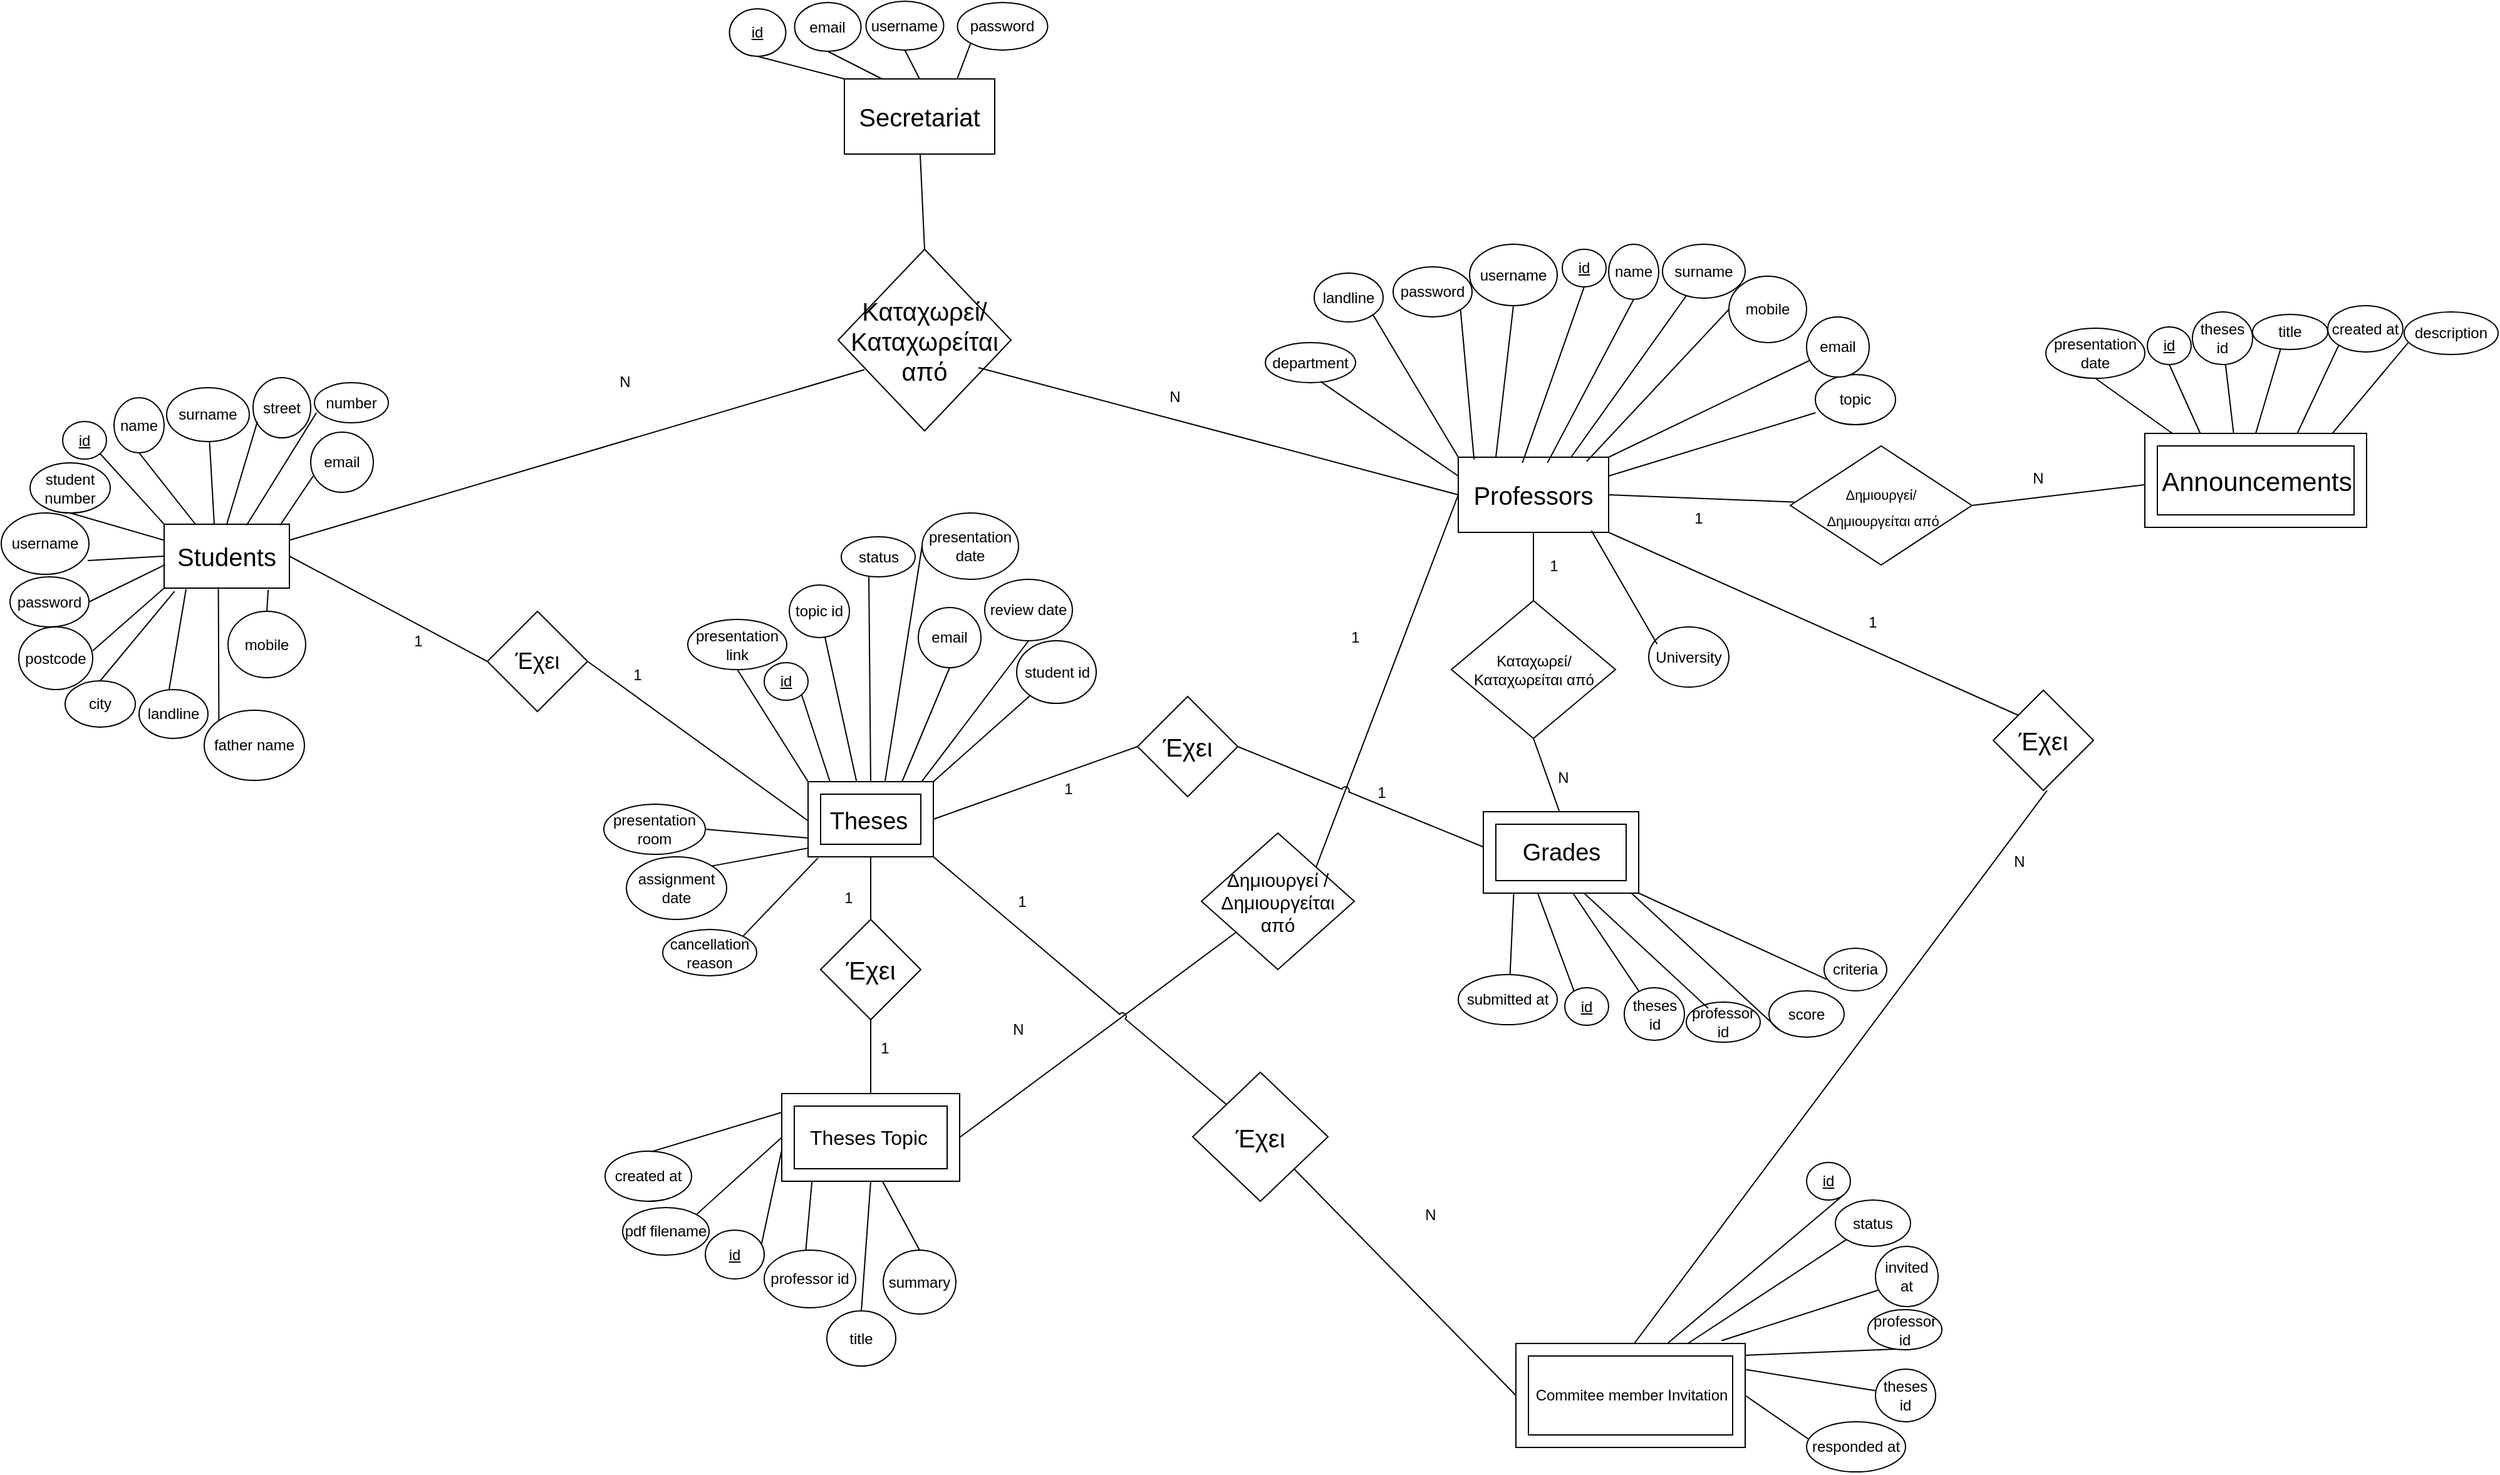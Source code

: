 <mxfile version="28.2.0">
  <diagram id="R2lEEEUBdFMjLlhIrx00" name="Page-1">
    <mxGraphModel dx="3707" dy="2750" grid="0" gridSize="10" guides="1" tooltips="1" connect="1" arrows="1" fold="1" page="0" pageScale="1" pageWidth="850" pageHeight="1100" math="0" shadow="0" extFonts="Permanent Marker^https://fonts.googleapis.com/css?family=Permanent+Marker">
      <root>
        <mxCell id="0" />
        <mxCell id="1" parent="0" />
        <mxCell id="IGbk30I3KVgZnR77NlU7-1" value="&lt;font style=&quot;font-size: 20px;&quot;&gt;Students&lt;/font&gt;" style="rounded=0;whiteSpace=wrap;html=1;" vertex="1" parent="1">
          <mxGeometry x="-295" y="-420.5" width="100" height="51" as="geometry" />
        </mxCell>
        <mxCell id="IGbk30I3KVgZnR77NlU7-2" value="" style="endArrow=none;html=1;rounded=0;entryX=1;entryY=1;entryDx=0;entryDy=0;exitX=0;exitY=0;exitDx=0;exitDy=0;" edge="1" parent="1" source="IGbk30I3KVgZnR77NlU7-1" target="IGbk30I3KVgZnR77NlU7-3">
          <mxGeometry width="50" height="50" relative="1" as="geometry">
            <mxPoint x="-292" y="-409.5" as="sourcePoint" />
            <mxPoint x="-323" y="-472.5" as="targetPoint" />
          </mxGeometry>
        </mxCell>
        <mxCell id="IGbk30I3KVgZnR77NlU7-3" value="&lt;u&gt;id&lt;/u&gt;" style="ellipse;whiteSpace=wrap;html=1;" vertex="1" parent="1">
          <mxGeometry x="-376" y="-502.5" width="35" height="30" as="geometry" />
        </mxCell>
        <mxCell id="IGbk30I3KVgZnR77NlU7-4" value="" style="endArrow=none;html=1;rounded=0;entryX=0.5;entryY=1;entryDx=0;entryDy=0;exitX=0.25;exitY=0;exitDx=0;exitDy=0;" edge="1" parent="1" source="IGbk30I3KVgZnR77NlU7-1" target="IGbk30I3KVgZnR77NlU7-5">
          <mxGeometry width="50" height="50" relative="1" as="geometry">
            <mxPoint x="-275" y="-408.5" as="sourcePoint" />
            <mxPoint x="-251" y="-480.5" as="targetPoint" />
          </mxGeometry>
        </mxCell>
        <mxCell id="IGbk30I3KVgZnR77NlU7-5" value="name" style="ellipse;whiteSpace=wrap;html=1;" vertex="1" parent="1">
          <mxGeometry x="-335" y="-521.5" width="40" height="44" as="geometry" />
        </mxCell>
        <mxCell id="IGbk30I3KVgZnR77NlU7-6" value="" style="endArrow=none;html=1;rounded=0;exitX=0.4;exitY=0;exitDx=0;exitDy=0;exitPerimeter=0;" edge="1" parent="1" source="IGbk30I3KVgZnR77NlU7-1" target="IGbk30I3KVgZnR77NlU7-7">
          <mxGeometry width="50" height="50" relative="1" as="geometry">
            <mxPoint x="-232" y="-408.5" as="sourcePoint" />
            <mxPoint x="-188" y="-481.5" as="targetPoint" />
          </mxGeometry>
        </mxCell>
        <mxCell id="IGbk30I3KVgZnR77NlU7-7" value="surname" style="ellipse;whiteSpace=wrap;html=1;" vertex="1" parent="1">
          <mxGeometry x="-293" y="-529.5" width="66" height="43" as="geometry" />
        </mxCell>
        <mxCell id="IGbk30I3KVgZnR77NlU7-8" value="" style="endArrow=none;html=1;rounded=0;entryX=0;entryY=0.25;entryDx=0;entryDy=0;exitX=0.5;exitY=1;exitDx=0;exitDy=0;" edge="1" parent="1" source="IGbk30I3KVgZnR77NlU7-9" target="IGbk30I3KVgZnR77NlU7-1">
          <mxGeometry width="50" height="50" relative="1" as="geometry">
            <mxPoint x="-378" y="-418.5" as="sourcePoint" />
            <mxPoint x="-293" y="-400.5" as="targetPoint" />
          </mxGeometry>
        </mxCell>
        <mxCell id="IGbk30I3KVgZnR77NlU7-9" value="student number" style="ellipse;whiteSpace=wrap;html=1;" vertex="1" parent="1">
          <mxGeometry x="-402" y="-469.5" width="64" height="40" as="geometry" />
        </mxCell>
        <mxCell id="IGbk30I3KVgZnR77NlU7-10" value="" style="endArrow=none;html=1;rounded=0;entryX=0;entryY=0.5;entryDx=0;entryDy=0;exitX=0.986;exitY=0.776;exitDx=0;exitDy=0;exitPerimeter=0;" edge="1" parent="1" source="IGbk30I3KVgZnR77NlU7-11" target="IGbk30I3KVgZnR77NlU7-1">
          <mxGeometry width="50" height="50" relative="1" as="geometry">
            <mxPoint x="-383" y="-391.5" as="sourcePoint" />
            <mxPoint x="-299" y="-382.5" as="targetPoint" />
          </mxGeometry>
        </mxCell>
        <mxCell id="IGbk30I3KVgZnR77NlU7-11" value="username" style="ellipse;whiteSpace=wrap;html=1;" vertex="1" parent="1">
          <mxGeometry x="-425" y="-429.5" width="70" height="49" as="geometry" />
        </mxCell>
        <mxCell id="IGbk30I3KVgZnR77NlU7-12" value="" style="endArrow=none;html=1;rounded=0;entryX=0.008;entryY=0.633;entryDx=0;entryDy=0;entryPerimeter=0;exitX=1;exitY=0.5;exitDx=0;exitDy=0;" edge="1" parent="1" source="IGbk30I3KVgZnR77NlU7-13" target="IGbk30I3KVgZnR77NlU7-1">
          <mxGeometry width="50" height="50" relative="1" as="geometry">
            <mxPoint x="-342" y="-316.5" as="sourcePoint" />
            <mxPoint x="-292" y="-366.5" as="targetPoint" />
          </mxGeometry>
        </mxCell>
        <mxCell id="IGbk30I3KVgZnR77NlU7-13" value="password" style="ellipse;whiteSpace=wrap;html=1;" vertex="1" parent="1">
          <mxGeometry x="-418" y="-378.5" width="63" height="40" as="geometry" />
        </mxCell>
        <mxCell id="IGbk30I3KVgZnR77NlU7-14" value="street" style="ellipse;whiteSpace=wrap;html=1;" vertex="1" parent="1">
          <mxGeometry x="-224" y="-537.5" width="46" height="48" as="geometry" />
        </mxCell>
        <mxCell id="IGbk30I3KVgZnR77NlU7-15" value="number" style="ellipse;whiteSpace=wrap;html=1;" vertex="1" parent="1">
          <mxGeometry x="-175" y="-533.5" width="59" height="32" as="geometry" />
        </mxCell>
        <mxCell id="IGbk30I3KVgZnR77NlU7-16" value="city" style="ellipse;whiteSpace=wrap;html=1;" vertex="1" parent="1">
          <mxGeometry x="-374" y="-295.5" width="56" height="37" as="geometry" />
        </mxCell>
        <mxCell id="IGbk30I3KVgZnR77NlU7-17" value="postcode" style="ellipse;whiteSpace=wrap;html=1;" vertex="1" parent="1">
          <mxGeometry x="-411" y="-338.5" width="59" height="50" as="geometry" />
        </mxCell>
        <mxCell id="IGbk30I3KVgZnR77NlU7-18" value="landline" style="ellipse;whiteSpace=wrap;html=1;" vertex="1" parent="1">
          <mxGeometry x="-315" y="-288.5" width="55" height="39" as="geometry" />
        </mxCell>
        <mxCell id="IGbk30I3KVgZnR77NlU7-19" value="mobile" style="ellipse;whiteSpace=wrap;html=1;" vertex="1" parent="1">
          <mxGeometry x="-244" y="-351" width="62" height="53" as="geometry" />
        </mxCell>
        <mxCell id="IGbk30I3KVgZnR77NlU7-20" value="email" style="ellipse;whiteSpace=wrap;html=1;" vertex="1" parent="1">
          <mxGeometry x="-178" y="-494" width="50" height="48" as="geometry" />
        </mxCell>
        <mxCell id="IGbk30I3KVgZnR77NlU7-21" value="father name" style="ellipse;whiteSpace=wrap;html=1;" vertex="1" parent="1">
          <mxGeometry x="-263" y="-272" width="80" height="56" as="geometry" />
        </mxCell>
        <mxCell id="IGbk30I3KVgZnR77NlU7-22" value="" style="endArrow=none;html=1;rounded=0;entryX=0;entryY=1;entryDx=0;entryDy=0;exitX=1;exitY=0.38;exitDx=0;exitDy=0;exitPerimeter=0;" edge="1" parent="1" source="IGbk30I3KVgZnR77NlU7-17" target="IGbk30I3KVgZnR77NlU7-1">
          <mxGeometry width="50" height="50" relative="1" as="geometry">
            <mxPoint x="-355" y="-324.5" as="sourcePoint" />
            <mxPoint x="-295" y="-359.5" as="targetPoint" />
          </mxGeometry>
        </mxCell>
        <mxCell id="IGbk30I3KVgZnR77NlU7-23" value="" style="endArrow=none;html=1;rounded=0;entryX=0.083;entryY=1.05;entryDx=0;entryDy=0;entryPerimeter=0;exitX=0.5;exitY=0;exitDx=0;exitDy=0;" edge="1" parent="1" source="IGbk30I3KVgZnR77NlU7-16" target="IGbk30I3KVgZnR77NlU7-1">
          <mxGeometry width="50" height="50" relative="1" as="geometry">
            <mxPoint x="-325" y="-299.5" as="sourcePoint" />
            <mxPoint x="-275" y="-349.5" as="targetPoint" />
          </mxGeometry>
        </mxCell>
        <mxCell id="IGbk30I3KVgZnR77NlU7-24" value="" style="endArrow=none;html=1;rounded=0;exitX=0.5;exitY=0;exitDx=0;exitDy=0;entryX=0.075;entryY=0.731;entryDx=0;entryDy=0;entryPerimeter=0;" edge="1" parent="1" source="IGbk30I3KVgZnR77NlU7-1" target="IGbk30I3KVgZnR77NlU7-14">
          <mxGeometry width="50" height="50" relative="1" as="geometry">
            <mxPoint x="-221" y="-410.5" as="sourcePoint" />
            <mxPoint x="-171" y="-460.5" as="targetPoint" />
            <Array as="points" />
          </mxGeometry>
        </mxCell>
        <mxCell id="IGbk30I3KVgZnR77NlU7-25" value="" style="endArrow=none;html=1;rounded=0;exitX=0.658;exitY=0.017;exitDx=0;exitDy=0;exitPerimeter=0;entryX=0.027;entryY=0.75;entryDx=0;entryDy=0;entryPerimeter=0;" edge="1" parent="1" source="IGbk30I3KVgZnR77NlU7-1" target="IGbk30I3KVgZnR77NlU7-15">
          <mxGeometry width="50" height="50" relative="1" as="geometry">
            <mxPoint x="-218" y="-408.5" as="sourcePoint" />
            <mxPoint x="-168" y="-458.5" as="targetPoint" />
          </mxGeometry>
        </mxCell>
        <mxCell id="IGbk30I3KVgZnR77NlU7-27" value="" style="endArrow=none;html=1;rounded=0;entryX=0.04;entryY=0.729;entryDx=0;entryDy=0;entryPerimeter=0;exitX=0.925;exitY=0.017;exitDx=0;exitDy=0;exitPerimeter=0;" edge="1" parent="1" source="IGbk30I3KVgZnR77NlU7-1" target="IGbk30I3KVgZnR77NlU7-20">
          <mxGeometry width="50" height="50" relative="1" as="geometry">
            <mxPoint x="-197" y="-409.5" as="sourcePoint" />
            <mxPoint x="-147" y="-459.5" as="targetPoint" />
          </mxGeometry>
        </mxCell>
        <mxCell id="IGbk30I3KVgZnR77NlU7-28" value="" style="endArrow=none;html=1;rounded=0;entryX=0.175;entryY=1.017;entryDx=0;entryDy=0;entryPerimeter=0;exitX=0.436;exitY=0;exitDx=0;exitDy=0;exitPerimeter=0;" edge="1" parent="1" source="IGbk30I3KVgZnR77NlU7-18" target="IGbk30I3KVgZnR77NlU7-1">
          <mxGeometry width="50" height="50" relative="1" as="geometry">
            <mxPoint x="-287" y="-282.5" as="sourcePoint" />
            <mxPoint x="-243" y="-345.5" as="targetPoint" />
          </mxGeometry>
        </mxCell>
        <mxCell id="IGbk30I3KVgZnR77NlU7-29" value="" style="endArrow=none;html=1;rounded=0;exitX=0.5;exitY=0;exitDx=0;exitDy=0;entryX=0.831;entryY=1.026;entryDx=0;entryDy=0;entryPerimeter=0;" edge="1" parent="1" source="IGbk30I3KVgZnR77NlU7-19" target="IGbk30I3KVgZnR77NlU7-1">
          <mxGeometry width="50" height="50" relative="1" as="geometry">
            <mxPoint x="-244" y="-301.5" as="sourcePoint" />
            <mxPoint x="-194" y="-351.5" as="targetPoint" />
          </mxGeometry>
        </mxCell>
        <mxCell id="IGbk30I3KVgZnR77NlU7-32" value="" style="endArrow=none;html=1;rounded=0;entryX=0.433;entryY=0.983;entryDx=0;entryDy=0;entryPerimeter=0;exitX=0;exitY=0;exitDx=0;exitDy=0;" edge="1" parent="1" source="IGbk30I3KVgZnR77NlU7-21" target="IGbk30I3KVgZnR77NlU7-1">
          <mxGeometry width="50" height="50" relative="1" as="geometry">
            <mxPoint x="-258" y="-301.5" as="sourcePoint" />
            <mxPoint x="-208" y="-351.5" as="targetPoint" />
          </mxGeometry>
        </mxCell>
        <mxCell id="IGbk30I3KVgZnR77NlU7-33" value="Professors" style="rounded=0;whiteSpace=wrap;html=1;fontSize=20;" vertex="1" parent="1">
          <mxGeometry x="738" y="-474" width="120" height="60" as="geometry" />
        </mxCell>
        <mxCell id="IGbk30I3KVgZnR77NlU7-35" value="" style="endArrow=none;html=1;rounded=0;entryX=0.5;entryY=1;entryDx=0;entryDy=0;exitX=0.426;exitY=0.076;exitDx=0;exitDy=0;exitPerimeter=0;" edge="1" parent="1" source="IGbk30I3KVgZnR77NlU7-33" target="IGbk30I3KVgZnR77NlU7-36">
          <mxGeometry width="50" height="50" relative="1" as="geometry">
            <mxPoint x="899" y="-123" as="sourcePoint" />
            <mxPoint x="868" y="-186" as="targetPoint" />
          </mxGeometry>
        </mxCell>
        <mxCell id="IGbk30I3KVgZnR77NlU7-36" value="&lt;u&gt;id&lt;/u&gt;" style="ellipse;whiteSpace=wrap;html=1;" vertex="1" parent="1">
          <mxGeometry x="821" y="-640" width="35" height="30" as="geometry" />
        </mxCell>
        <mxCell id="IGbk30I3KVgZnR77NlU7-37" value="" style="endArrow=none;html=1;rounded=0;entryX=0.5;entryY=1;entryDx=0;entryDy=0;exitX=0.593;exitY=0.076;exitDx=0;exitDy=0;exitPerimeter=0;" edge="1" parent="1" source="IGbk30I3KVgZnR77NlU7-33" target="IGbk30I3KVgZnR77NlU7-38">
          <mxGeometry width="50" height="50" relative="1" as="geometry">
            <mxPoint x="916" y="-122" as="sourcePoint" />
            <mxPoint x="940" y="-194" as="targetPoint" />
          </mxGeometry>
        </mxCell>
        <mxCell id="IGbk30I3KVgZnR77NlU7-38" value="name" style="ellipse;whiteSpace=wrap;html=1;" vertex="1" parent="1">
          <mxGeometry x="858" y="-644" width="40" height="44" as="geometry" />
        </mxCell>
        <mxCell id="IGbk30I3KVgZnR77NlU7-39" value="" style="endArrow=none;html=1;rounded=0;exitX=0.75;exitY=0;exitDx=0;exitDy=0;" edge="1" parent="1" source="IGbk30I3KVgZnR77NlU7-33" target="IGbk30I3KVgZnR77NlU7-40">
          <mxGeometry width="50" height="50" relative="1" as="geometry">
            <mxPoint x="959" y="-122" as="sourcePoint" />
            <mxPoint x="1003" y="-195" as="targetPoint" />
          </mxGeometry>
        </mxCell>
        <mxCell id="IGbk30I3KVgZnR77NlU7-40" value="surname" style="ellipse;whiteSpace=wrap;html=1;" vertex="1" parent="1">
          <mxGeometry x="901" y="-644" width="66" height="43" as="geometry" />
        </mxCell>
        <mxCell id="IGbk30I3KVgZnR77NlU7-41" value="" style="endArrow=none;html=1;rounded=0;entryX=1;entryY=0.25;entryDx=0;entryDy=0;exitX=0.003;exitY=0.763;exitDx=0;exitDy=0;exitPerimeter=0;" edge="1" parent="1" source="IGbk30I3KVgZnR77NlU7-42" target="IGbk30I3KVgZnR77NlU7-33">
          <mxGeometry width="50" height="50" relative="1" as="geometry">
            <mxPoint x="813" y="-132" as="sourcePoint" />
            <mxPoint x="898" y="-114" as="targetPoint" />
          </mxGeometry>
        </mxCell>
        <mxCell id="IGbk30I3KVgZnR77NlU7-42" value="topic" style="ellipse;whiteSpace=wrap;html=1;" vertex="1" parent="1">
          <mxGeometry x="1023" y="-540" width="64" height="40" as="geometry" />
        </mxCell>
        <mxCell id="IGbk30I3KVgZnR77NlU7-43" value="" style="endArrow=none;html=1;rounded=0;entryX=0.25;entryY=0;entryDx=0;entryDy=0;exitX=0.5;exitY=1;exitDx=0;exitDy=0;" edge="1" parent="1" source="IGbk30I3KVgZnR77NlU7-44" target="IGbk30I3KVgZnR77NlU7-33">
          <mxGeometry width="50" height="50" relative="1" as="geometry">
            <mxPoint x="808" y="-105" as="sourcePoint" />
            <mxPoint x="892" y="-96" as="targetPoint" />
          </mxGeometry>
        </mxCell>
        <mxCell id="IGbk30I3KVgZnR77NlU7-44" value="username" style="ellipse;whiteSpace=wrap;html=1;" vertex="1" parent="1">
          <mxGeometry x="747" y="-644" width="70" height="49" as="geometry" />
        </mxCell>
        <mxCell id="IGbk30I3KVgZnR77NlU7-45" value="" style="endArrow=none;html=1;rounded=0;entryX=0.105;entryY=0.029;entryDx=0;entryDy=0;entryPerimeter=0;exitX=1;exitY=1;exitDx=0;exitDy=0;" edge="1" parent="1" source="IGbk30I3KVgZnR77NlU7-46" target="IGbk30I3KVgZnR77NlU7-33">
          <mxGeometry width="50" height="50" relative="1" as="geometry">
            <mxPoint x="849" y="-30" as="sourcePoint" />
            <mxPoint x="899" y="-80" as="targetPoint" />
          </mxGeometry>
        </mxCell>
        <mxCell id="IGbk30I3KVgZnR77NlU7-46" value="password" style="ellipse;whiteSpace=wrap;html=1;" vertex="1" parent="1">
          <mxGeometry x="686" y="-626" width="63" height="40" as="geometry" />
        </mxCell>
        <mxCell id="IGbk30I3KVgZnR77NlU7-47" value="University" style="ellipse;whiteSpace=wrap;html=1;" vertex="1" parent="1">
          <mxGeometry x="890" y="-338.5" width="64" height="48" as="geometry" />
        </mxCell>
        <mxCell id="IGbk30I3KVgZnR77NlU7-48" value="department" style="ellipse;whiteSpace=wrap;html=1;" vertex="1" parent="1">
          <mxGeometry x="584" y="-565.5" width="72" height="32" as="geometry" />
        </mxCell>
        <mxCell id="IGbk30I3KVgZnR77NlU7-51" value="landline" style="ellipse;whiteSpace=wrap;html=1;" vertex="1" parent="1">
          <mxGeometry x="623" y="-621" width="55" height="39" as="geometry" />
        </mxCell>
        <mxCell id="IGbk30I3KVgZnR77NlU7-52" value="mobile" style="ellipse;whiteSpace=wrap;html=1;" vertex="1" parent="1">
          <mxGeometry x="954" y="-618.5" width="62" height="53" as="geometry" />
        </mxCell>
        <mxCell id="IGbk30I3KVgZnR77NlU7-53" value="email" style="ellipse;whiteSpace=wrap;html=1;" vertex="1" parent="1">
          <mxGeometry x="1016" y="-586" width="50" height="48" as="geometry" />
        </mxCell>
        <mxCell id="IGbk30I3KVgZnR77NlU7-57" value="" style="endArrow=none;html=1;rounded=0;entryX=0.104;entryY=0.283;entryDx=0;entryDy=0;entryPerimeter=0;exitX=0.886;exitY=0.977;exitDx=0;exitDy=0;exitPerimeter=0;" edge="1" parent="1" source="IGbk30I3KVgZnR77NlU7-33" target="IGbk30I3KVgZnR77NlU7-47">
          <mxGeometry width="50" height="50" relative="1" as="geometry">
            <mxPoint x="933" y="-180" as="sourcePoint" />
            <mxPoint x="1020" y="-174" as="targetPoint" />
            <Array as="points" />
          </mxGeometry>
        </mxCell>
        <mxCell id="IGbk30I3KVgZnR77NlU7-58" value="" style="endArrow=none;html=1;rounded=0;entryX=0.612;entryY=0.971;entryDx=0;entryDy=0;entryPerimeter=0;exitX=0;exitY=0.25;exitDx=0;exitDy=0;" edge="1" parent="1" source="IGbk30I3KVgZnR77NlU7-33" target="IGbk30I3KVgZnR77NlU7-48">
          <mxGeometry width="50" height="50" relative="1" as="geometry">
            <mxPoint x="942" y="-346" as="sourcePoint" />
            <mxPoint x="1023" y="-172" as="targetPoint" />
          </mxGeometry>
        </mxCell>
        <mxCell id="IGbk30I3KVgZnR77NlU7-59" value="" style="endArrow=none;html=1;rounded=0;entryX=0.04;entryY=0.729;entryDx=0;entryDy=0;entryPerimeter=0;exitX=1;exitY=0;exitDx=0;exitDy=0;" edge="1" parent="1" source="IGbk30I3KVgZnR77NlU7-33" target="IGbk30I3KVgZnR77NlU7-53">
          <mxGeometry width="50" height="50" relative="1" as="geometry">
            <mxPoint x="994" y="-123" as="sourcePoint" />
            <mxPoint x="1044" y="-173" as="targetPoint" />
          </mxGeometry>
        </mxCell>
        <mxCell id="IGbk30I3KVgZnR77NlU7-60" value="" style="endArrow=none;html=1;rounded=0;entryX=0;entryY=0;entryDx=0;entryDy=0;exitX=1;exitY=1;exitDx=0;exitDy=0;" edge="1" parent="1" source="IGbk30I3KVgZnR77NlU7-51" target="IGbk30I3KVgZnR77NlU7-33">
          <mxGeometry width="50" height="50" relative="1" as="geometry">
            <mxPoint x="904" y="4" as="sourcePoint" />
            <mxPoint x="948" y="-59" as="targetPoint" />
          </mxGeometry>
        </mxCell>
        <mxCell id="IGbk30I3KVgZnR77NlU7-61" value="" style="endArrow=none;html=1;rounded=0;exitX=0;exitY=0.5;exitDx=0;exitDy=0;entryX=0.854;entryY=0.056;entryDx=0;entryDy=0;entryPerimeter=0;" edge="1" parent="1" source="IGbk30I3KVgZnR77NlU7-52" target="IGbk30I3KVgZnR77NlU7-33">
          <mxGeometry width="50" height="50" relative="1" as="geometry">
            <mxPoint x="947" y="-15" as="sourcePoint" />
            <mxPoint x="997" y="-65" as="targetPoint" />
          </mxGeometry>
        </mxCell>
        <mxCell id="IGbk30I3KVgZnR77NlU7-64" value="Secretariat" style="rounded=0;whiteSpace=wrap;html=1;fontSize=20;" vertex="1" parent="1">
          <mxGeometry x="248" y="-776" width="120" height="60" as="geometry" />
        </mxCell>
        <mxCell id="IGbk30I3KVgZnR77NlU7-65" value="" style="endArrow=none;html=1;rounded=0;exitX=0.75;exitY=0;exitDx=0;exitDy=0;entryX=0;entryY=1;entryDx=0;entryDy=0;" edge="1" parent="1" source="IGbk30I3KVgZnR77NlU7-64" target="IGbk30I3KVgZnR77NlU7-73">
          <mxGeometry width="50" height="50" relative="1" as="geometry">
            <mxPoint x="214.25" y="-699" as="sourcePoint" />
            <mxPoint x="241.25" y="-779" as="targetPoint" />
          </mxGeometry>
        </mxCell>
        <mxCell id="IGbk30I3KVgZnR77NlU7-66" value="" style="endArrow=none;html=1;rounded=0;exitX=0.5;exitY=0;exitDx=0;exitDy=0;entryX=0.5;entryY=1;entryDx=0;entryDy=0;" edge="1" parent="1" source="IGbk30I3KVgZnR77NlU7-64" target="IGbk30I3KVgZnR77NlU7-71">
          <mxGeometry width="50" height="50" relative="1" as="geometry">
            <mxPoint x="185.25" y="-697" as="sourcePoint" />
            <mxPoint x="200.25" y="-772" as="targetPoint" />
          </mxGeometry>
        </mxCell>
        <mxCell id="IGbk30I3KVgZnR77NlU7-67" value="" style="endArrow=none;html=1;rounded=0;exitX=0.25;exitY=0;exitDx=0;exitDy=0;entryX=0.5;entryY=1;entryDx=0;entryDy=0;" edge="1" parent="1" source="IGbk30I3KVgZnR77NlU7-64" target="IGbk30I3KVgZnR77NlU7-70">
          <mxGeometry width="50" height="50" relative="1" as="geometry">
            <mxPoint x="153.25" y="-716" as="sourcePoint" />
            <mxPoint x="153.25" y="-780" as="targetPoint" />
          </mxGeometry>
        </mxCell>
        <mxCell id="IGbk30I3KVgZnR77NlU7-68" value="" style="endArrow=none;html=1;rounded=0;exitX=0;exitY=0;exitDx=0;exitDy=0;entryX=0.5;entryY=1;entryDx=0;entryDy=0;" edge="1" parent="1" source="IGbk30I3KVgZnR77NlU7-64" target="IGbk30I3KVgZnR77NlU7-69">
          <mxGeometry width="50" height="50" relative="1" as="geometry">
            <mxPoint x="109.25" y="-708" as="sourcePoint" />
            <mxPoint x="92.25" y="-767" as="targetPoint" />
          </mxGeometry>
        </mxCell>
        <mxCell id="IGbk30I3KVgZnR77NlU7-69" value="&lt;u&gt;id&lt;/u&gt;" style="ellipse;whiteSpace=wrap;html=1;" vertex="1" parent="1">
          <mxGeometry x="156.25" y="-832" width="45" height="38" as="geometry" />
        </mxCell>
        <mxCell id="IGbk30I3KVgZnR77NlU7-70" value="email" style="ellipse;whiteSpace=wrap;html=1;" vertex="1" parent="1">
          <mxGeometry x="208.25" y="-837" width="53" height="39" as="geometry" />
        </mxCell>
        <mxCell id="IGbk30I3KVgZnR77NlU7-71" value="username" style="ellipse;whiteSpace=wrap;html=1;" vertex="1" parent="1">
          <mxGeometry x="265.25" y="-838" width="62" height="39" as="geometry" />
        </mxCell>
        <mxCell id="IGbk30I3KVgZnR77NlU7-73" value="password" style="ellipse;whiteSpace=wrap;html=1;" vertex="1" parent="1">
          <mxGeometry x="338.25" y="-837" width="72" height="38" as="geometry" />
        </mxCell>
        <mxCell id="IGbk30I3KVgZnR77NlU7-75" value="" style="endArrow=none;html=1;rounded=0;entryX=1;entryY=1;entryDx=0;entryDy=0;exitX=0;exitY=0;exitDx=0;exitDy=45;exitPerimeter=0;" edge="1" parent="1" source="IGbk30I3KVgZnR77NlU7-244" target="IGbk30I3KVgZnR77NlU7-76">
          <mxGeometry width="50" height="50" relative="1" as="geometry">
            <mxPoint x="215" y="110" as="sourcePoint" />
            <mxPoint x="656" y="408" as="targetPoint" />
          </mxGeometry>
        </mxCell>
        <mxCell id="IGbk30I3KVgZnR77NlU7-76" value="&lt;u&gt;id&lt;/u&gt;" style="ellipse;whiteSpace=wrap;html=1;" vertex="1" parent="1">
          <mxGeometry x="137" y="143" width="47" height="39" as="geometry" />
        </mxCell>
        <mxCell id="IGbk30I3KVgZnR77NlU7-77" value="" style="endArrow=none;html=1;rounded=0;exitX=0;exitY=0;exitDx=25;exitDy=60;entryX=0.4;entryY=0.974;entryDx=0;entryDy=0;entryPerimeter=0;exitPerimeter=0;" edge="1" parent="1" source="IGbk30I3KVgZnR77NlU7-244" target="IGbk30I3KVgZnR77NlU7-78">
          <mxGeometry width="50" height="50" relative="1" as="geometry">
            <mxPoint x="245" y="110" as="sourcePoint" />
            <mxPoint x="732" y="375" as="targetPoint" />
          </mxGeometry>
        </mxCell>
        <mxCell id="IGbk30I3KVgZnR77NlU7-78" value="professor id" style="ellipse;whiteSpace=wrap;html=1;" vertex="1" parent="1">
          <mxGeometry x="184" y="159" width="73" height="46" as="geometry" />
        </mxCell>
        <mxCell id="IGbk30I3KVgZnR77NlU7-79" value="" style="endArrow=none;html=1;rounded=0;exitX=0.5;exitY=1;exitDx=0;exitDy=0;entryX=0.5;entryY=0;entryDx=0;entryDy=0;exitPerimeter=0;" edge="1" parent="1" source="IGbk30I3KVgZnR77NlU7-244" target="IGbk30I3KVgZnR77NlU7-80">
          <mxGeometry width="50" height="50" relative="1" as="geometry">
            <mxPoint x="275" y="110" as="sourcePoint" />
            <mxPoint x="795" y="423" as="targetPoint" />
          </mxGeometry>
        </mxCell>
        <mxCell id="IGbk30I3KVgZnR77NlU7-80" value="title" style="ellipse;whiteSpace=wrap;html=1;" vertex="1" parent="1">
          <mxGeometry x="234" y="207.5" width="55" height="44" as="geometry" />
        </mxCell>
        <mxCell id="IGbk30I3KVgZnR77NlU7-81" value="" style="endArrow=none;html=1;rounded=0;exitX=0;exitY=0;exitDx=75;exitDy=60;entryX=0.5;entryY=0;entryDx=0;entryDy=0;exitPerimeter=0;" edge="1" parent="1" source="IGbk30I3KVgZnR77NlU7-244" target="IGbk30I3KVgZnR77NlU7-82">
          <mxGeometry width="50" height="50" relative="1" as="geometry">
            <mxPoint x="316.88" y="108.86" as="sourcePoint" />
            <mxPoint x="828" y="422" as="targetPoint" />
          </mxGeometry>
        </mxCell>
        <mxCell id="IGbk30I3KVgZnR77NlU7-82" value="summary" style="ellipse;whiteSpace=wrap;html=1;" vertex="1" parent="1">
          <mxGeometry x="279" y="159" width="58" height="51" as="geometry" />
        </mxCell>
        <mxCell id="IGbk30I3KVgZnR77NlU7-84" value="pdf filename" style="ellipse;whiteSpace=wrap;html=1;" vertex="1" parent="1">
          <mxGeometry x="71" y="125" width="69" height="38" as="geometry" />
        </mxCell>
        <mxCell id="IGbk30I3KVgZnR77NlU7-85" value="" style="endArrow=none;html=1;rounded=0;exitX=0;exitY=0;exitDx=0;exitDy=15;entryX=0.072;entryY=0.25;entryDx=0;entryDy=0;entryPerimeter=0;exitPerimeter=0;" edge="1" parent="1" source="IGbk30I3KVgZnR77NlU7-244" target="IGbk30I3KVgZnR77NlU7-88">
          <mxGeometry width="50" height="50" relative="1" as="geometry">
            <mxPoint x="215" y="65" as="sourcePoint" />
            <mxPoint x="880" y="467" as="targetPoint" />
          </mxGeometry>
        </mxCell>
        <mxCell id="IGbk30I3KVgZnR77NlU7-86" value="" style="endArrow=none;html=1;rounded=0;exitX=0;exitY=0.5;exitDx=0;exitDy=0;entryX=1;entryY=0;entryDx=0;entryDy=0;exitPerimeter=0;" edge="1" parent="1" source="IGbk30I3KVgZnR77NlU7-244" target="IGbk30I3KVgZnR77NlU7-84">
          <mxGeometry width="50" height="50" relative="1" as="geometry">
            <mxPoint x="215" y="80" as="sourcePoint" />
            <mxPoint x="860.574" y="473.284" as="targetPoint" />
          </mxGeometry>
        </mxCell>
        <mxCell id="IGbk30I3KVgZnR77NlU7-88" value="created at" style="ellipse;whiteSpace=wrap;html=1;" vertex="1" parent="1">
          <mxGeometry x="57" y="80" width="69" height="40" as="geometry" />
        </mxCell>
        <mxCell id="IGbk30I3KVgZnR77NlU7-90" value="" style="endArrow=none;html=1;rounded=0;entryX=1;entryY=1;entryDx=0;entryDy=0;exitX=0.174;exitY=-0.004;exitDx=0;exitDy=0;exitPerimeter=0;" edge="1" parent="1" source="IGbk30I3KVgZnR77NlU7-255" target="IGbk30I3KVgZnR77NlU7-91">
          <mxGeometry width="50" height="50" relative="1" as="geometry">
            <mxPoint x="228.7" y="-213.348" as="sourcePoint" />
            <mxPoint x="-122" y="192" as="targetPoint" />
          </mxGeometry>
        </mxCell>
        <mxCell id="IGbk30I3KVgZnR77NlU7-91" value="&lt;u&gt;id&lt;/u&gt;" style="ellipse;whiteSpace=wrap;html=1;" vertex="1" parent="1">
          <mxGeometry x="184" y="-310" width="35" height="30" as="geometry" />
        </mxCell>
        <mxCell id="IGbk30I3KVgZnR77NlU7-94" value="" style="endArrow=none;html=1;rounded=0;exitX=0.397;exitY=0.075;exitDx=0;exitDy=0;exitPerimeter=0;" edge="1" parent="1" source="IGbk30I3KVgZnR77NlU7-255" target="IGbk30I3KVgZnR77NlU7-95">
          <mxGeometry width="50" height="50" relative="1" as="geometry">
            <mxPoint x="254" y="-216" as="sourcePoint" />
            <mxPoint x="13" y="183" as="targetPoint" />
          </mxGeometry>
        </mxCell>
        <mxCell id="IGbk30I3KVgZnR77NlU7-95" value="topic id" style="ellipse;whiteSpace=wrap;html=1;" vertex="1" parent="1">
          <mxGeometry x="204" y="-372" width="48" height="42" as="geometry" />
        </mxCell>
        <mxCell id="IGbk30I3KVgZnR77NlU7-96" value="" style="endArrow=none;html=1;rounded=0;entryX=0;entryY=0;entryDx=0;entryDy=0;exitX=0.5;exitY=1;exitDx=0;exitDy=0;entryPerimeter=0;" edge="1" parent="1" source="IGbk30I3KVgZnR77NlU7-97" target="IGbk30I3KVgZnR77NlU7-255">
          <mxGeometry width="50" height="50" relative="1" as="geometry">
            <mxPoint x="-177" y="246" as="sourcePoint" />
            <mxPoint x="214" y="-203.25" as="targetPoint" />
          </mxGeometry>
        </mxCell>
        <mxCell id="IGbk30I3KVgZnR77NlU7-97" value="presentation link" style="ellipse;whiteSpace=wrap;html=1;" vertex="1" parent="1">
          <mxGeometry x="123" y="-344.5" width="79" height="40" as="geometry" />
        </mxCell>
        <mxCell id="IGbk30I3KVgZnR77NlU7-98" value="" style="endArrow=none;html=1;rounded=0;entryX=0.891;entryY=0.035;entryDx=0;entryDy=0;exitX=0.5;exitY=1;exitDx=0;exitDy=0;entryPerimeter=0;" edge="1" parent="1" source="IGbk30I3KVgZnR77NlU7-99" target="IGbk30I3KVgZnR77NlU7-255">
          <mxGeometry width="50" height="50" relative="1" as="geometry">
            <mxPoint x="-182" y="273" as="sourcePoint" />
            <mxPoint x="314" y="-216" as="targetPoint" />
          </mxGeometry>
        </mxCell>
        <mxCell id="IGbk30I3KVgZnR77NlU7-99" value="review date" style="ellipse;whiteSpace=wrap;html=1;" vertex="1" parent="1">
          <mxGeometry x="360" y="-376.5" width="70" height="49" as="geometry" />
        </mxCell>
        <mxCell id="IGbk30I3KVgZnR77NlU7-100" value="" style="endArrow=none;html=1;rounded=0;entryX=0;entryY=0;entryDx=0;entryDy=45;exitX=1;exitY=0.5;exitDx=0;exitDy=0;entryPerimeter=0;" edge="1" parent="1" source="IGbk30I3KVgZnR77NlU7-101" target="IGbk30I3KVgZnR77NlU7-255">
          <mxGeometry width="50" height="50" relative="1" as="geometry">
            <mxPoint x="-141" y="348" as="sourcePoint" />
            <mxPoint x="214" y="-177.75" as="targetPoint" />
          </mxGeometry>
        </mxCell>
        <mxCell id="IGbk30I3KVgZnR77NlU7-101" value="presentation room" style="ellipse;whiteSpace=wrap;html=1;" vertex="1" parent="1">
          <mxGeometry x="56" y="-197" width="81" height="40" as="geometry" />
        </mxCell>
        <mxCell id="IGbk30I3KVgZnR77NlU7-103" value="status" style="ellipse;whiteSpace=wrap;html=1;" vertex="1" parent="1">
          <mxGeometry x="245.5" y="-410.5" width="59" height="32" as="geometry" />
        </mxCell>
        <mxCell id="IGbk30I3KVgZnR77NlU7-104" value="cancellation reason" style="ellipse;whiteSpace=wrap;html=1;" vertex="1" parent="1">
          <mxGeometry x="103" y="-97" width="75" height="37" as="geometry" />
        </mxCell>
        <mxCell id="IGbk30I3KVgZnR77NlU7-105" value="assignment date" style="ellipse;whiteSpace=wrap;html=1;" vertex="1" parent="1">
          <mxGeometry x="74" y="-155" width="80" height="50" as="geometry" />
        </mxCell>
        <mxCell id="IGbk30I3KVgZnR77NlU7-107" value="presentation date" style="ellipse;whiteSpace=wrap;html=1;" vertex="1" parent="1">
          <mxGeometry x="310" y="-429.5" width="77" height="53" as="geometry" />
        </mxCell>
        <mxCell id="IGbk30I3KVgZnR77NlU7-108" value="email" style="ellipse;whiteSpace=wrap;html=1;" vertex="1" parent="1">
          <mxGeometry x="307" y="-354" width="50" height="48" as="geometry" />
        </mxCell>
        <mxCell id="IGbk30I3KVgZnR77NlU7-109" value="student id" style="ellipse;whiteSpace=wrap;html=1;" vertex="1" parent="1">
          <mxGeometry x="385.5" y="-327.5" width="63.5" height="50" as="geometry" />
        </mxCell>
        <mxCell id="IGbk30I3KVgZnR77NlU7-110" value="" style="endArrow=none;html=1;rounded=0;entryX=0.021;entryY=0.878;entryDx=0;entryDy=0;exitX=1;exitY=0;exitDx=0;exitDy=0;entryPerimeter=0;" edge="1" parent="1" source="IGbk30I3KVgZnR77NlU7-105" target="IGbk30I3KVgZnR77NlU7-255">
          <mxGeometry width="50" height="50" relative="1" as="geometry">
            <mxPoint x="-154" y="340" as="sourcePoint" />
            <mxPoint x="214" y="-165.0" as="targetPoint" />
          </mxGeometry>
        </mxCell>
        <mxCell id="IGbk30I3KVgZnR77NlU7-111" value="" style="endArrow=none;html=1;rounded=0;entryX=0.079;entryY=1.016;entryDx=0;entryDy=0;exitX=1;exitY=0;exitDx=0;exitDy=0;entryPerimeter=0;" edge="1" parent="1" source="IGbk30I3KVgZnR77NlU7-104" target="IGbk30I3KVgZnR77NlU7-255">
          <mxGeometry width="50" height="50" relative="1" as="geometry">
            <mxPoint x="-124" y="365" as="sourcePoint" />
            <mxPoint x="239" y="-165.0" as="targetPoint" />
          </mxGeometry>
        </mxCell>
        <mxCell id="IGbk30I3KVgZnR77NlU7-113" value="" style="endArrow=none;html=1;rounded=0;exitX=0.5;exitY=0;exitDx=0;exitDy=0;exitPerimeter=0;entryX=0.373;entryY=0.985;entryDx=0;entryDy=0;entryPerimeter=0;" edge="1" parent="1" source="IGbk30I3KVgZnR77NlU7-255" target="IGbk30I3KVgZnR77NlU7-103">
          <mxGeometry width="50" height="50" relative="1" as="geometry">
            <mxPoint x="279.8" y="-215.133" as="sourcePoint" />
            <mxPoint x="33" y="206" as="targetPoint" />
          </mxGeometry>
        </mxCell>
        <mxCell id="IGbk30I3KVgZnR77NlU7-114" value="" style="endArrow=none;html=1;rounded=0;entryX=0.5;entryY=1;entryDx=0;entryDy=0;exitX=0;exitY=0;exitDx=75;exitDy=0;exitPerimeter=0;" edge="1" parent="1" source="IGbk30I3KVgZnR77NlU7-255" target="IGbk30I3KVgZnR77NlU7-108">
          <mxGeometry width="50" height="50" relative="1" as="geometry">
            <mxPoint x="306.5" y="-215.133" as="sourcePoint" />
            <mxPoint x="54" y="205" as="targetPoint" />
          </mxGeometry>
        </mxCell>
        <mxCell id="IGbk30I3KVgZnR77NlU7-116" value="" style="endArrow=none;html=1;rounded=0;exitX=0;exitY=0.5;exitDx=0;exitDy=0;entryX=0.609;entryY=0.055;entryDx=0;entryDy=0;entryPerimeter=0;" edge="1" parent="1" source="IGbk30I3KVgZnR77NlU7-107" target="IGbk30I3KVgZnR77NlU7-255">
          <mxGeometry width="50" height="50" relative="1" as="geometry">
            <mxPoint x="-43" y="363" as="sourcePoint" />
            <mxPoint x="289" y="-216" as="targetPoint" />
          </mxGeometry>
        </mxCell>
        <mxCell id="IGbk30I3KVgZnR77NlU7-117" value="" style="endArrow=none;html=1;rounded=0;entryX=1;entryY=0;entryDx=0;entryDy=0;entryPerimeter=0;" edge="1" parent="1" source="IGbk30I3KVgZnR77NlU7-109" target="IGbk30I3KVgZnR77NlU7-255">
          <mxGeometry width="50" height="50" relative="1" as="geometry">
            <mxPoint x="-57" y="363" as="sourcePoint" />
            <mxPoint x="314" y="-203.25" as="targetPoint" />
          </mxGeometry>
        </mxCell>
        <mxCell id="IGbk30I3KVgZnR77NlU7-119" value="" style="endArrow=none;html=1;rounded=0;entryX=1;entryY=1;entryDx=0;entryDy=0;exitX=0.657;exitY=0.008;exitDx=0;exitDy=0;exitPerimeter=0;" edge="1" parent="1" source="IGbk30I3KVgZnR77NlU7-249" target="IGbk30I3KVgZnR77NlU7-120">
          <mxGeometry width="50" height="50" relative="1" as="geometry">
            <mxPoint x="941.64" y="194.86" as="sourcePoint" />
            <mxPoint x="535" y="284" as="targetPoint" />
          </mxGeometry>
        </mxCell>
        <mxCell id="IGbk30I3KVgZnR77NlU7-120" value="&lt;u&gt;id&lt;/u&gt;" style="ellipse;whiteSpace=wrap;html=1;" vertex="1" parent="1">
          <mxGeometry x="1016" y="89" width="35" height="30" as="geometry" />
        </mxCell>
        <mxCell id="IGbk30I3KVgZnR77NlU7-121" value="" style="endArrow=none;html=1;rounded=0;exitX=0;exitY=0;exitDx=183;exitDy=20.75;exitPerimeter=0;" edge="1" parent="1" source="IGbk30I3KVgZnR77NlU7-249" target="IGbk30I3KVgZnR77NlU7-122">
          <mxGeometry width="50" height="50" relative="1" as="geometry">
            <mxPoint x="989" y="236.75" as="sourcePoint" />
            <mxPoint x="670" y="275" as="targetPoint" />
          </mxGeometry>
        </mxCell>
        <mxCell id="IGbk30I3KVgZnR77NlU7-122" value="theses id" style="ellipse;whiteSpace=wrap;html=1;" vertex="1" parent="1">
          <mxGeometry x="1071" y="254" width="48" height="42" as="geometry" />
        </mxCell>
        <mxCell id="IGbk30I3KVgZnR77NlU7-123" value="" style="endArrow=none;html=1;rounded=0;entryX=1;entryY=0.5;entryDx=0;entryDy=0;exitX=0.5;exitY=1;exitDx=0;exitDy=0;entryPerimeter=0;" edge="1" parent="1" source="IGbk30I3KVgZnR77NlU7-124" target="IGbk30I3KVgZnR77NlU7-249">
          <mxGeometry width="50" height="50" relative="1" as="geometry">
            <mxPoint x="480" y="338" as="sourcePoint" />
            <mxPoint x="989.0" y="251.5" as="targetPoint" />
          </mxGeometry>
        </mxCell>
        <mxCell id="IGbk30I3KVgZnR77NlU7-124" value="responded at" style="ellipse;whiteSpace=wrap;html=1;" vertex="1" parent="1">
          <mxGeometry x="1016" y="296" width="79" height="40" as="geometry" />
        </mxCell>
        <mxCell id="IGbk30I3KVgZnR77NlU7-129" value="professor id" style="ellipse;whiteSpace=wrap;html=1;" vertex="1" parent="1">
          <mxGeometry x="1065" y="206.5" width="59" height="32" as="geometry" />
        </mxCell>
        <mxCell id="IGbk30I3KVgZnR77NlU7-132" value="status" style="ellipse;whiteSpace=wrap;html=1;" vertex="1" parent="1">
          <mxGeometry x="1039" y="119" width="60" height="37" as="geometry" />
        </mxCell>
        <mxCell id="IGbk30I3KVgZnR77NlU7-133" value="invited at" style="ellipse;whiteSpace=wrap;html=1;" vertex="1" parent="1">
          <mxGeometry x="1071" y="156" width="50" height="48" as="geometry" />
        </mxCell>
        <mxCell id="IGbk30I3KVgZnR77NlU7-137" value="" style="endArrow=none;html=1;rounded=0;exitX=1;exitY=0.114;exitDx=0;exitDy=0;entryX=0.373;entryY=0.985;entryDx=0;entryDy=0;entryPerimeter=0;exitPerimeter=0;" edge="1" parent="1" source="IGbk30I3KVgZnR77NlU7-249" target="IGbk30I3KVgZnR77NlU7-129">
          <mxGeometry width="50" height="50" relative="1" as="geometry">
            <mxPoint x="989" y="222" as="sourcePoint" />
            <mxPoint x="690" y="298" as="targetPoint" />
          </mxGeometry>
        </mxCell>
        <mxCell id="IGbk30I3KVgZnR77NlU7-138" value="" style="endArrow=none;html=1;rounded=0;entryX=0.04;entryY=0.729;entryDx=0;entryDy=0;entryPerimeter=0;exitX=0.897;exitY=-0.027;exitDx=0;exitDy=0;exitPerimeter=0;" edge="1" parent="1" source="IGbk30I3KVgZnR77NlU7-249" target="IGbk30I3KVgZnR77NlU7-133">
          <mxGeometry width="50" height="50" relative="1" as="geometry">
            <mxPoint x="977.9" y="193.503" as="sourcePoint" />
            <mxPoint x="711" y="297" as="targetPoint" />
          </mxGeometry>
        </mxCell>
        <mxCell id="IGbk30I3KVgZnR77NlU7-139" value="" style="endArrow=none;html=1;rounded=0;exitX=0;exitY=1;exitDx=0;exitDy=0;entryX=0;entryY=0;entryDx=137.25;entryDy=0;entryPerimeter=0;" edge="1" parent="1" source="IGbk30I3KVgZnR77NlU7-132" target="IGbk30I3KVgZnR77NlU7-249">
          <mxGeometry width="50" height="50" relative="1" as="geometry">
            <mxPoint x="614" y="455" as="sourcePoint" />
            <mxPoint x="952.0" y="192.5" as="targetPoint" />
          </mxGeometry>
        </mxCell>
        <mxCell id="IGbk30I3KVgZnR77NlU7-157" value="" style="endArrow=none;html=1;rounded=0;entryX=0.5;entryY=1;entryDx=0;entryDy=0;exitX=0;exitY=0;exitDx=44.25;exitDy=0;exitPerimeter=0;" edge="1" parent="1" source="IGbk30I3KVgZnR77NlU7-258" target="IGbk30I3KVgZnR77NlU7-158">
          <mxGeometry width="50" height="50" relative="1" as="geometry">
            <mxPoint x="1311.724" y="-504.64" as="sourcePoint" />
            <mxPoint x="1337" y="-519" as="targetPoint" />
          </mxGeometry>
        </mxCell>
        <mxCell id="IGbk30I3KVgZnR77NlU7-158" value="&lt;u&gt;id&lt;/u&gt;" style="ellipse;whiteSpace=wrap;html=1;" vertex="1" parent="1">
          <mxGeometry x="1288" y="-578" width="35" height="30" as="geometry" />
        </mxCell>
        <mxCell id="IGbk30I3KVgZnR77NlU7-159" value="" style="endArrow=none;html=1;rounded=0;exitX=0.402;exitY=0.032;exitDx=0;exitDy=0;exitPerimeter=0;" edge="1" parent="1" source="IGbk30I3KVgZnR77NlU7-258" target="IGbk30I3KVgZnR77NlU7-160">
          <mxGeometry width="50" height="50" relative="1" as="geometry">
            <mxPoint x="1354.2" y="-507" as="sourcePoint" />
            <mxPoint x="1472" y="-528" as="targetPoint" />
          </mxGeometry>
        </mxCell>
        <mxCell id="IGbk30I3KVgZnR77NlU7-160" value="theses id" style="ellipse;whiteSpace=wrap;html=1;" vertex="1" parent="1">
          <mxGeometry x="1324" y="-590" width="48" height="42" as="geometry" />
        </mxCell>
        <mxCell id="IGbk30I3KVgZnR77NlU7-161" value="" style="endArrow=none;html=1;rounded=0;entryX=0.124;entryY=0;entryDx=0;entryDy=0;exitX=0.5;exitY=1;exitDx=0;exitDy=0;entryPerimeter=0;" edge="1" parent="1" source="IGbk30I3KVgZnR77NlU7-162" target="IGbk30I3KVgZnR77NlU7-258">
          <mxGeometry width="50" height="50" relative="1" as="geometry">
            <mxPoint x="1282" y="-465" as="sourcePoint" />
            <mxPoint x="1302.992" y="-508.77" as="targetPoint" />
          </mxGeometry>
        </mxCell>
        <mxCell id="IGbk30I3KVgZnR77NlU7-162" value="presentation date" style="ellipse;whiteSpace=wrap;html=1;" vertex="1" parent="1">
          <mxGeometry x="1207" y="-577" width="79" height="40" as="geometry" />
        </mxCell>
        <mxCell id="IGbk30I3KVgZnR77NlU7-163" value="title" style="ellipse;whiteSpace=wrap;html=1;" vertex="1" parent="1">
          <mxGeometry x="1372" y="-588" width="60" height="28" as="geometry" />
        </mxCell>
        <mxCell id="IGbk30I3KVgZnR77NlU7-164" value="created at" style="ellipse;whiteSpace=wrap;html=1;" vertex="1" parent="1">
          <mxGeometry x="1432" y="-595" width="60" height="37" as="geometry" />
        </mxCell>
        <mxCell id="IGbk30I3KVgZnR77NlU7-165" value="description" style="ellipse;whiteSpace=wrap;html=1;" vertex="1" parent="1">
          <mxGeometry x="1493" y="-590" width="75" height="34" as="geometry" />
        </mxCell>
        <mxCell id="IGbk30I3KVgZnR77NlU7-166" value="" style="endArrow=none;html=1;rounded=0;exitX=0.5;exitY=0;exitDx=0;exitDy=0;exitPerimeter=0;entryX=0.373;entryY=0.985;entryDx=0;entryDy=0;entryPerimeter=0;" edge="1" parent="1" source="IGbk30I3KVgZnR77NlU7-258" target="IGbk30I3KVgZnR77NlU7-163">
          <mxGeometry width="50" height="50" relative="1" as="geometry">
            <mxPoint x="1392.384" y="-505.997" as="sourcePoint" />
            <mxPoint x="1492" y="-505" as="targetPoint" />
          </mxGeometry>
        </mxCell>
        <mxCell id="IGbk30I3KVgZnR77NlU7-167" value="" style="endArrow=none;html=1;rounded=0;entryX=0.04;entryY=0.729;entryDx=0;entryDy=0;entryPerimeter=0;exitX=0.84;exitY=0.016;exitDx=0;exitDy=0;exitPerimeter=0;" edge="1" parent="1" source="IGbk30I3KVgZnR77NlU7-258" target="IGbk30I3KVgZnR77NlU7-165">
          <mxGeometry width="50" height="50" relative="1" as="geometry">
            <mxPoint x="1431.9" y="-505.997" as="sourcePoint" />
            <mxPoint x="1513" y="-506" as="targetPoint" />
          </mxGeometry>
        </mxCell>
        <mxCell id="IGbk30I3KVgZnR77NlU7-168" value="" style="endArrow=none;html=1;rounded=0;exitX=0;exitY=1;exitDx=0;exitDy=0;entryX=0.681;entryY=0.032;entryDx=0;entryDy=0;entryPerimeter=0;" edge="1" parent="1" source="IGbk30I3KVgZnR77NlU7-164" target="IGbk30I3KVgZnR77NlU7-258">
          <mxGeometry width="50" height="50" relative="1" as="geometry">
            <mxPoint x="1416" y="-348" as="sourcePoint" />
            <mxPoint x="1406.0" y="-507" as="targetPoint" />
          </mxGeometry>
        </mxCell>
        <mxCell id="IGbk30I3KVgZnR77NlU7-169" value="&lt;font style=&quot;font-size: 18px;&quot;&gt;Έχει&lt;/font&gt;" style="rhombus;whiteSpace=wrap;html=1;" vertex="1" parent="1">
          <mxGeometry x="-37" y="-351" width="80" height="80" as="geometry" />
        </mxCell>
        <mxCell id="IGbk30I3KVgZnR77NlU7-170" value="" style="endArrow=none;html=1;rounded=0;exitX=1;exitY=0.5;exitDx=0;exitDy=0;entryX=0;entryY=0.5;entryDx=0;entryDy=0;" edge="1" parent="1" source="IGbk30I3KVgZnR77NlU7-1" target="IGbk30I3KVgZnR77NlU7-169">
          <mxGeometry width="50" height="50" relative="1" as="geometry">
            <mxPoint x="-207" y="-379.5" as="sourcePoint" />
            <mxPoint x="-51.5" y="-383.5" as="targetPoint" />
          </mxGeometry>
        </mxCell>
        <mxCell id="IGbk30I3KVgZnR77NlU7-172" value="1" style="text;html=1;align=center;verticalAlign=middle;whiteSpace=wrap;rounded=0;" vertex="1" parent="1">
          <mxGeometry x="-122" y="-342" width="60" height="30" as="geometry" />
        </mxCell>
        <mxCell id="IGbk30I3KVgZnR77NlU7-177" value="" style="endArrow=none;html=1;rounded=0;entryX=1;entryY=0.5;entryDx=0;entryDy=0;exitX=0.01;exitY=0.533;exitDx=0;exitDy=0;exitPerimeter=0;" edge="1" parent="1" source="IGbk30I3KVgZnR77NlU7-255" target="IGbk30I3KVgZnR77NlU7-169">
          <mxGeometry width="50" height="50" relative="1" as="geometry">
            <mxPoint x="214" y="-190.5" as="sourcePoint" />
            <mxPoint x="-61" y="1" as="targetPoint" />
          </mxGeometry>
        </mxCell>
        <mxCell id="IGbk30I3KVgZnR77NlU7-178" value="1" style="text;html=1;align=center;verticalAlign=middle;whiteSpace=wrap;rounded=0;" vertex="1" parent="1">
          <mxGeometry x="53" y="-315" width="60" height="30" as="geometry" />
        </mxCell>
        <mxCell id="IGbk30I3KVgZnR77NlU7-179" value="Έχει" style="rhombus;whiteSpace=wrap;html=1;fontSize=20;" vertex="1" parent="1">
          <mxGeometry x="229" y="-105" width="80" height="80" as="geometry" />
        </mxCell>
        <mxCell id="IGbk30I3KVgZnR77NlU7-180" value="" style="endArrow=none;html=1;rounded=0;entryX=0.5;entryY=1;entryDx=0;entryDy=0;entryPerimeter=0;exitX=0.5;exitY=0;exitDx=0;exitDy=0;" edge="1" parent="1" source="IGbk30I3KVgZnR77NlU7-179" target="IGbk30I3KVgZnR77NlU7-255">
          <mxGeometry width="50" height="50" relative="1" as="geometry">
            <mxPoint x="210" y="-68" as="sourcePoint" />
            <mxPoint x="267" y="-165.408" as="targetPoint" />
          </mxGeometry>
        </mxCell>
        <mxCell id="IGbk30I3KVgZnR77NlU7-181" value="1" style="text;html=1;align=center;verticalAlign=middle;whiteSpace=wrap;rounded=0;" vertex="1" parent="1">
          <mxGeometry x="236.5" y="-136" width="29" height="27" as="geometry" />
        </mxCell>
        <mxCell id="IGbk30I3KVgZnR77NlU7-184" value="" style="endArrow=none;html=1;rounded=0;entryX=0.5;entryY=1;entryDx=0;entryDy=0;exitX=0.5;exitY=0;exitDx=0;exitDy=0;exitPerimeter=0;" edge="1" parent="1" source="IGbk30I3KVgZnR77NlU7-244" target="IGbk30I3KVgZnR77NlU7-179">
          <mxGeometry width="50" height="50" relative="1" as="geometry">
            <mxPoint x="269" y="28" as="sourcePoint" />
            <mxPoint x="279" y="-2" as="targetPoint" />
          </mxGeometry>
        </mxCell>
        <mxCell id="IGbk30I3KVgZnR77NlU7-185" value="1" style="text;html=1;align=center;verticalAlign=middle;whiteSpace=wrap;rounded=0;" vertex="1" parent="1">
          <mxGeometry x="269" y="-17" width="22.5" height="30" as="geometry" />
        </mxCell>
        <mxCell id="IGbk30I3KVgZnR77NlU7-186" value="&lt;font style=&quot;font-size: 15px;&quot;&gt;Δημιουργεί / Δημιουργείται από&lt;/font&gt;" style="rhombus;whiteSpace=wrap;html=1;" vertex="1" parent="1">
          <mxGeometry x="533" y="-174" width="122" height="109" as="geometry" />
        </mxCell>
        <mxCell id="IGbk30I3KVgZnR77NlU7-187" value="" style="endArrow=none;html=1;rounded=0;exitX=1;exitY=0.5;exitDx=0;exitDy=0;exitPerimeter=0;" edge="1" parent="1" source="IGbk30I3KVgZnR77NlU7-244" target="IGbk30I3KVgZnR77NlU7-186">
          <mxGeometry width="50" height="50" relative="1" as="geometry">
            <mxPoint x="287.0" y="51.02" as="sourcePoint" />
            <mxPoint x="489" y="-59" as="targetPoint" />
          </mxGeometry>
        </mxCell>
        <mxCell id="IGbk30I3KVgZnR77NlU7-188" value="" style="endArrow=none;html=1;rounded=0;exitX=1;exitY=0;exitDx=0;exitDy=0;entryX=0;entryY=0.5;entryDx=0;entryDy=0;" edge="1" parent="1" source="IGbk30I3KVgZnR77NlU7-186" target="IGbk30I3KVgZnR77NlU7-33">
          <mxGeometry width="50" height="50" relative="1" as="geometry">
            <mxPoint x="556" y="-109" as="sourcePoint" />
            <mxPoint x="606" y="-159" as="targetPoint" />
          </mxGeometry>
        </mxCell>
        <mxCell id="IGbk30I3KVgZnR77NlU7-189" value="Ν" style="text;html=1;align=center;verticalAlign=middle;whiteSpace=wrap;rounded=0;" vertex="1" parent="1">
          <mxGeometry x="357" y="-32" width="60" height="30" as="geometry" />
        </mxCell>
        <mxCell id="IGbk30I3KVgZnR77NlU7-190" value="1" style="text;html=1;align=center;verticalAlign=middle;whiteSpace=wrap;rounded=0;" vertex="1" parent="1">
          <mxGeometry x="638" y="-345" width="36" height="30" as="geometry" />
        </mxCell>
        <mxCell id="IGbk30I3KVgZnR77NlU7-194" value="&lt;font style=&quot;font-size: 20px;&quot;&gt;Καταχωρεί/ Καταχωρείται από&lt;/font&gt;" style="rhombus;whiteSpace=wrap;html=1;" vertex="1" parent="1">
          <mxGeometry x="243" y="-640" width="138" height="145" as="geometry" />
        </mxCell>
        <mxCell id="IGbk30I3KVgZnR77NlU7-195" value="" style="endArrow=none;html=1;rounded=0;exitX=0.5;exitY=0;exitDx=0;exitDy=0;entryX=0.504;entryY=1;entryDx=0;entryDy=0;entryPerimeter=0;" edge="1" parent="1" source="IGbk30I3KVgZnR77NlU7-194" target="IGbk30I3KVgZnR77NlU7-64">
          <mxGeometry width="50" height="50" relative="1" as="geometry">
            <mxPoint x="229" y="-664" as="sourcePoint" />
            <mxPoint x="279" y="-714" as="targetPoint" />
          </mxGeometry>
        </mxCell>
        <mxCell id="IGbk30I3KVgZnR77NlU7-196" value="" style="endArrow=none;html=1;rounded=0;entryX=0.152;entryY=0.663;entryDx=0;entryDy=0;entryPerimeter=0;exitX=1;exitY=0.25;exitDx=0;exitDy=0;" edge="1" parent="1" source="IGbk30I3KVgZnR77NlU7-1" target="IGbk30I3KVgZnR77NlU7-194">
          <mxGeometry width="50" height="50" relative="1" as="geometry">
            <mxPoint x="-191" y="-398" as="sourcePoint" />
            <mxPoint x="261.25" y="-570.62" as="targetPoint" />
          </mxGeometry>
        </mxCell>
        <mxCell id="IGbk30I3KVgZnR77NlU7-197" value="" style="endArrow=none;html=1;rounded=0;exitX=0.812;exitY=0.652;exitDx=0;exitDy=0;entryX=0;entryY=0.5;entryDx=0;entryDy=0;exitPerimeter=0;" edge="1" parent="1" source="IGbk30I3KVgZnR77NlU7-194" target="IGbk30I3KVgZnR77NlU7-33">
          <mxGeometry width="50" height="50" relative="1" as="geometry">
            <mxPoint x="421" y="-481" as="sourcePoint" />
            <mxPoint x="471" y="-531" as="targetPoint" />
          </mxGeometry>
        </mxCell>
        <mxCell id="IGbk30I3KVgZnR77NlU7-198" value="Ν" style="text;html=1;align=center;verticalAlign=middle;whiteSpace=wrap;rounded=0;" vertex="1" parent="1">
          <mxGeometry x="43" y="-549" width="60" height="30" as="geometry" />
        </mxCell>
        <mxCell id="IGbk30I3KVgZnR77NlU7-199" value="Ν" style="text;html=1;align=center;verticalAlign=middle;whiteSpace=wrap;rounded=0;" vertex="1" parent="1">
          <mxGeometry x="482" y="-537" width="60" height="30" as="geometry" />
        </mxCell>
        <mxCell id="IGbk30I3KVgZnR77NlU7-205" value="" style="endArrow=none;html=1;rounded=0;entryX=0.5;entryY=1;entryDx=0;entryDy=0;exitX=0.339;exitY=0.943;exitDx=0;exitDy=0;exitPerimeter=0;" edge="1" parent="1" source="IGbk30I3KVgZnR77NlU7-261" target="IGbk30I3KVgZnR77NlU7-206">
          <mxGeometry width="50" height="50" relative="1" as="geometry">
            <mxPoint x="798.1" y="-130.655" as="sourcePoint" />
            <mxPoint x="902" y="-185" as="targetPoint" />
          </mxGeometry>
        </mxCell>
        <mxCell id="IGbk30I3KVgZnR77NlU7-206" value="&lt;u&gt;id&lt;/u&gt;" style="ellipse;whiteSpace=wrap;html=1;" vertex="1" parent="1">
          <mxGeometry x="823" y="-50.5" width="35" height="30" as="geometry" />
        </mxCell>
        <mxCell id="IGbk30I3KVgZnR77NlU7-207" value="" style="endArrow=none;html=1;rounded=0;exitX=0.568;exitY=0.975;exitDx=0;exitDy=0;exitPerimeter=0;" edge="1" parent="1" source="IGbk30I3KVgZnR77NlU7-261" target="IGbk30I3KVgZnR77NlU7-208">
          <mxGeometry width="50" height="50" relative="1" as="geometry">
            <mxPoint x="824.0" y="-128" as="sourcePoint" />
            <mxPoint x="1037" y="-194" as="targetPoint" />
          </mxGeometry>
        </mxCell>
        <mxCell id="IGbk30I3KVgZnR77NlU7-208" value="theses id" style="ellipse;whiteSpace=wrap;html=1;" vertex="1" parent="1">
          <mxGeometry x="870.5" y="-50.5" width="48" height="42" as="geometry" />
        </mxCell>
        <mxCell id="IGbk30I3KVgZnR77NlU7-209" value="" style="endArrow=none;html=1;rounded=0;entryX=0.196;entryY=0.99;entryDx=0;entryDy=0;exitX=0.5;exitY=1;exitDx=0;exitDy=0;entryPerimeter=0;" edge="1" parent="1" source="IGbk30I3KVgZnR77NlU7-210" target="IGbk30I3KVgZnR77NlU7-261">
          <mxGeometry width="50" height="50" relative="1" as="geometry">
            <mxPoint x="847" y="-131" as="sourcePoint" />
            <mxPoint x="776.492" y="-126.997" as="targetPoint" />
          </mxGeometry>
        </mxCell>
        <mxCell id="IGbk30I3KVgZnR77NlU7-210" value="submitted at" style="ellipse;whiteSpace=wrap;html=1;" vertex="1" parent="1">
          <mxGeometry x="738" y="-61" width="79" height="40" as="geometry" />
        </mxCell>
        <mxCell id="IGbk30I3KVgZnR77NlU7-211" value="professor id" style="ellipse;whiteSpace=wrap;html=1;" vertex="1" parent="1">
          <mxGeometry x="920" y="-39" width="59" height="32" as="geometry" />
        </mxCell>
        <mxCell id="IGbk30I3KVgZnR77NlU7-212" value="score" style="ellipse;whiteSpace=wrap;html=1;" vertex="1" parent="1">
          <mxGeometry x="986" y="-48" width="60" height="37" as="geometry" />
        </mxCell>
        <mxCell id="IGbk30I3KVgZnR77NlU7-213" value="criteria" style="ellipse;whiteSpace=wrap;html=1;" vertex="1" parent="1">
          <mxGeometry x="1030" y="-82" width="50" height="34" as="geometry" />
        </mxCell>
        <mxCell id="IGbk30I3KVgZnR77NlU7-214" value="" style="endArrow=none;html=1;rounded=0;exitX=0;exitY=0;exitDx=75;exitDy=60;exitPerimeter=0;entryX=0.297;entryY=0.154;entryDx=0;entryDy=0;entryPerimeter=0;" edge="1" parent="1" source="IGbk30I3KVgZnR77NlU7-261" target="IGbk30I3KVgZnR77NlU7-211">
          <mxGeometry width="50" height="50" relative="1" as="geometry">
            <mxPoint x="846.496" y="-127.351" as="sourcePoint" />
            <mxPoint x="1057" y="-171" as="targetPoint" />
          </mxGeometry>
        </mxCell>
        <mxCell id="IGbk30I3KVgZnR77NlU7-215" value="" style="endArrow=none;html=1;rounded=0;entryX=0.04;entryY=0.729;entryDx=0;entryDy=0;entryPerimeter=0;exitX=1;exitY=1;exitDx=0;exitDy=0;exitPerimeter=0;" edge="1" parent="1" source="IGbk30I3KVgZnR77NlU7-261" target="IGbk30I3KVgZnR77NlU7-213">
          <mxGeometry width="50" height="50" relative="1" as="geometry">
            <mxPoint x="883.2" y="-130.655" as="sourcePoint" />
            <mxPoint x="1078" y="-172" as="targetPoint" />
          </mxGeometry>
        </mxCell>
        <mxCell id="IGbk30I3KVgZnR77NlU7-216" value="" style="endArrow=none;html=1;rounded=0;exitX=0;exitY=1;exitDx=0;exitDy=0;entryX=0.939;entryY=0.975;entryDx=0;entryDy=0;entryPerimeter=0;" edge="1" parent="1" source="IGbk30I3KVgZnR77NlU7-212" target="IGbk30I3KVgZnR77NlU7-261">
          <mxGeometry width="50" height="50" relative="1" as="geometry">
            <mxPoint x="981" y="-14" as="sourcePoint" />
            <mxPoint x="861" y="-128" as="targetPoint" />
          </mxGeometry>
        </mxCell>
        <mxCell id="IGbk30I3KVgZnR77NlU7-219" value="Καταχωρεί/ Καταχωρείται από" style="rhombus;whiteSpace=wrap;html=1;" vertex="1" parent="1">
          <mxGeometry x="732.5" y="-359.5" width="131" height="110" as="geometry" />
        </mxCell>
        <mxCell id="IGbk30I3KVgZnR77NlU7-220" value="" style="endArrow=none;html=1;rounded=0;exitX=0.5;exitY=1;exitDx=0;exitDy=0;entryX=0.5;entryY=0;entryDx=0;entryDy=0;" edge="1" parent="1" source="IGbk30I3KVgZnR77NlU7-33" target="IGbk30I3KVgZnR77NlU7-219">
          <mxGeometry width="50" height="50" relative="1" as="geometry">
            <mxPoint x="964" y="-233" as="sourcePoint" />
            <mxPoint x="1014" y="-283" as="targetPoint" />
          </mxGeometry>
        </mxCell>
        <mxCell id="IGbk30I3KVgZnR77NlU7-221" value="" style="endArrow=none;html=1;rounded=0;exitX=0.5;exitY=1;exitDx=0;exitDy=0;entryX=0.49;entryY=0;entryDx=0;entryDy=0;entryPerimeter=0;" edge="1" parent="1" source="IGbk30I3KVgZnR77NlU7-219" target="IGbk30I3KVgZnR77NlU7-261">
          <mxGeometry width="50" height="50" relative="1" as="geometry">
            <mxPoint x="1022" y="-278" as="sourcePoint" />
            <mxPoint x="800.616" y="-183.696" as="targetPoint" />
          </mxGeometry>
        </mxCell>
        <mxCell id="IGbk30I3KVgZnR77NlU7-222" value="Ν" style="text;html=1;align=center;verticalAlign=middle;whiteSpace=wrap;rounded=0;" vertex="1" parent="1">
          <mxGeometry x="792" y="-233" width="60" height="30" as="geometry" />
        </mxCell>
        <mxCell id="IGbk30I3KVgZnR77NlU7-223" value="1" style="text;html=1;align=center;verticalAlign=middle;whiteSpace=wrap;rounded=0;" vertex="1" parent="1">
          <mxGeometry x="798" y="-402" width="33" height="30" as="geometry" />
        </mxCell>
        <mxCell id="IGbk30I3KVgZnR77NlU7-226" value="&lt;font style=&quot;font-size: 20px;&quot;&gt;Έχει&lt;/font&gt;" style="rhombus;whiteSpace=wrap;html=1;" vertex="1" parent="1">
          <mxGeometry x="482" y="-283" width="80" height="80" as="geometry" />
        </mxCell>
        <mxCell id="IGbk30I3KVgZnR77NlU7-227" value="" style="endArrow=none;html=1;rounded=0;exitX=1;exitY=0.5;exitDx=0;exitDy=0;entryX=0;entryY=0.5;entryDx=0;entryDy=0;exitPerimeter=0;" edge="1" parent="1" source="IGbk30I3KVgZnR77NlU7-255" target="IGbk30I3KVgZnR77NlU7-226">
          <mxGeometry width="50" height="50" relative="1" as="geometry">
            <mxPoint x="314" y="-190.5" as="sourcePoint" />
            <mxPoint x="410" y="-243" as="targetPoint" />
          </mxGeometry>
        </mxCell>
        <mxCell id="IGbk30I3KVgZnR77NlU7-228" value="" style="endArrow=none;html=1;rounded=0;exitX=1;exitY=0.5;exitDx=0;exitDy=0;entryX=0;entryY=0.433;entryDx=0;entryDy=0;fontStyle=0;startSize=6;endSize=6;jumpStyle=arc;entryPerimeter=0;" edge="1" parent="1" source="IGbk30I3KVgZnR77NlU7-226" target="IGbk30I3KVgZnR77NlU7-261">
          <mxGeometry width="50" height="50" relative="1" as="geometry">
            <mxPoint x="649" y="97" as="sourcePoint" />
            <mxPoint x="750" y="-157.5" as="targetPoint" />
          </mxGeometry>
        </mxCell>
        <mxCell id="IGbk30I3KVgZnR77NlU7-229" value="1" style="text;html=1;align=center;verticalAlign=middle;whiteSpace=wrap;rounded=0;" vertex="1" parent="1">
          <mxGeometry x="411" y="-224" width="32" height="30" as="geometry" />
        </mxCell>
        <mxCell id="IGbk30I3KVgZnR77NlU7-230" value="1" style="text;html=1;align=center;verticalAlign=middle;whiteSpace=wrap;rounded=0;" vertex="1" parent="1">
          <mxGeometry x="662" y="-221" width="30" height="30" as="geometry" />
        </mxCell>
        <mxCell id="IGbk30I3KVgZnR77NlU7-233" value="Έχει" style="rhombus;whiteSpace=wrap;html=1;fontSize=20;" vertex="1" parent="1">
          <mxGeometry x="1165" y="-288" width="80" height="80" as="geometry" />
        </mxCell>
        <mxCell id="IGbk30I3KVgZnR77NlU7-234" value="" style="endArrow=none;html=1;rounded=0;exitX=1;exitY=1;exitDx=0;exitDy=0;entryX=0;entryY=0;entryDx=0;entryDy=0;" edge="1" parent="1" source="IGbk30I3KVgZnR77NlU7-33" target="IGbk30I3KVgZnR77NlU7-233">
          <mxGeometry width="50" height="50" relative="1" as="geometry">
            <mxPoint x="1137" y="-347" as="sourcePoint" />
            <mxPoint x="1187" y="-397" as="targetPoint" />
          </mxGeometry>
        </mxCell>
        <mxCell id="IGbk30I3KVgZnR77NlU7-235" value="1" style="text;html=1;align=center;verticalAlign=middle;whiteSpace=wrap;rounded=0;" vertex="1" parent="1">
          <mxGeometry x="1039" y="-357.5" width="60" height="30" as="geometry" />
        </mxCell>
        <mxCell id="IGbk30I3KVgZnR77NlU7-236" value="" style="endArrow=none;html=1;rounded=0;entryX=0.5;entryY=1;entryDx=0;entryDy=0;exitX=0.5;exitY=0;exitDx=0;exitDy=0;exitPerimeter=0;" edge="1" parent="1">
          <mxGeometry width="50" height="50" relative="1" as="geometry">
            <mxPoint x="878.5" y="233.5" as="sourcePoint" />
            <mxPoint x="1208" y="-208" as="targetPoint" />
          </mxGeometry>
        </mxCell>
        <mxCell id="IGbk30I3KVgZnR77NlU7-237" value="Ν" style="text;html=1;align=center;verticalAlign=middle;whiteSpace=wrap;rounded=0;" vertex="1" parent="1">
          <mxGeometry x="1156" y="-166" width="60" height="30" as="geometry" />
        </mxCell>
        <mxCell id="IGbk30I3KVgZnR77NlU7-238" value="" style="endArrow=none;html=1;rounded=0;exitX=1;exitY=1;exitDx=0;exitDy=0;jumpStyle=arc;entryX=0;entryY=0;entryDx=0;entryDy=0;exitPerimeter=0;" edge="1" parent="1" source="IGbk30I3KVgZnR77NlU7-255" target="IGbk30I3KVgZnR77NlU7-239">
          <mxGeometry width="50" height="50" relative="1" as="geometry">
            <mxPoint x="314" y="-165.0" as="sourcePoint" />
            <mxPoint x="440" y="-85" as="targetPoint" />
          </mxGeometry>
        </mxCell>
        <mxCell id="IGbk30I3KVgZnR77NlU7-239" value="Έχει" style="rhombus;whiteSpace=wrap;html=1;fontSize=20;" vertex="1" parent="1">
          <mxGeometry x="526" y="17" width="108" height="103" as="geometry" />
        </mxCell>
        <mxCell id="IGbk30I3KVgZnR77NlU7-240" value="1" style="text;html=1;align=center;verticalAlign=middle;whiteSpace=wrap;rounded=0;" vertex="1" parent="1">
          <mxGeometry x="360" y="-134.5" width="60" height="30" as="geometry" />
        </mxCell>
        <mxCell id="IGbk30I3KVgZnR77NlU7-241" value="" style="endArrow=none;html=1;rounded=0;exitX=1;exitY=1;exitDx=0;exitDy=0;entryX=0;entryY=0.5;entryDx=0;entryDy=0;entryPerimeter=0;" edge="1" parent="1" source="IGbk30I3KVgZnR77NlU7-239" target="IGbk30I3KVgZnR77NlU7-249">
          <mxGeometry width="50" height="50" relative="1" as="geometry">
            <mxPoint x="619" y="218" as="sourcePoint" />
            <mxPoint x="841" y="222" as="targetPoint" />
          </mxGeometry>
        </mxCell>
        <mxCell id="IGbk30I3KVgZnR77NlU7-242" value="Ν" style="text;html=1;align=center;verticalAlign=middle;whiteSpace=wrap;rounded=0;" vertex="1" parent="1">
          <mxGeometry x="686" y="116" width="60" height="30" as="geometry" />
        </mxCell>
        <mxCell id="IGbk30I3KVgZnR77NlU7-244" value="" style="verticalLabelPosition=bottom;verticalAlign=top;html=1;shape=mxgraph.basic.frame;dx=10;whiteSpace=wrap;" vertex="1" parent="1">
          <mxGeometry x="198" y="34" width="142" height="70" as="geometry" />
        </mxCell>
        <mxCell id="IGbk30I3KVgZnR77NlU7-249" value="" style="verticalLabelPosition=bottom;verticalAlign=top;html=1;shape=mxgraph.basic.frame;dx=10;whiteSpace=wrap;" vertex="1" parent="1">
          <mxGeometry x="784" y="233.5" width="183" height="83" as="geometry" />
        </mxCell>
        <mxCell id="IGbk30I3KVgZnR77NlU7-250" value="&lt;font&gt;Commitee member Invitation&lt;/font&gt;" style="text;html=1;align=center;verticalAlign=middle;resizable=0;points=[];autosize=1;strokeColor=none;fillColor=none;" vertex="1" parent="1">
          <mxGeometry x="790" y="262" width="171" height="26" as="geometry" />
        </mxCell>
        <mxCell id="IGbk30I3KVgZnR77NlU7-251" value="&lt;font style=&quot;font-size: 16px;&quot;&gt;Theses Topic&lt;/font&gt;" style="text;html=1;align=center;verticalAlign=middle;resizable=0;points=[];autosize=1;strokeColor=none;fillColor=none;" vertex="1" parent="1">
          <mxGeometry x="211" y="53.5" width="112" height="31" as="geometry" />
        </mxCell>
        <mxCell id="IGbk30I3KVgZnR77NlU7-255" value="" style="verticalLabelPosition=bottom;verticalAlign=top;html=1;shape=mxgraph.basic.frame;dx=10;whiteSpace=wrap;" vertex="1" parent="1">
          <mxGeometry x="219" y="-215" width="100" height="60" as="geometry" />
        </mxCell>
        <mxCell id="IGbk30I3KVgZnR77NlU7-256" value="&lt;font style=&quot;font-size: 19px;&quot;&gt;Theses&lt;/font&gt;" style="text;html=1;align=center;verticalAlign=middle;resizable=0;points=[];autosize=1;strokeColor=none;fillColor=none;" vertex="1" parent="1">
          <mxGeometry x="227" y="-201" width="80" height="35" as="geometry" />
        </mxCell>
        <mxCell id="IGbk30I3KVgZnR77NlU7-258" value="" style="verticalLabelPosition=bottom;verticalAlign=top;html=1;shape=mxgraph.basic.frame;dx=10;whiteSpace=wrap;" vertex="1" parent="1">
          <mxGeometry x="1286" y="-493" width="177" height="75" as="geometry" />
        </mxCell>
        <mxCell id="IGbk30I3KVgZnR77NlU7-260" value="&lt;font style=&quot;font-size: 21px;&quot;&gt;Announcements&lt;/font&gt;" style="text;html=1;align=center;verticalAlign=middle;resizable=0;points=[];autosize=1;strokeColor=none;fillColor=none;" vertex="1" parent="1">
          <mxGeometry x="1289.5" y="-474" width="170" height="37" as="geometry" />
        </mxCell>
        <mxCell id="IGbk30I3KVgZnR77NlU7-261" value="" style="verticalLabelPosition=bottom;verticalAlign=top;html=1;shape=mxgraph.basic.frame;dx=10;whiteSpace=wrap;" vertex="1" parent="1">
          <mxGeometry x="758" y="-191" width="124" height="65" as="geometry" />
        </mxCell>
        <mxCell id="IGbk30I3KVgZnR77NlU7-263" value="&lt;font style=&quot;font-size: 19px;&quot;&gt;Grades&lt;/font&gt;" style="text;html=1;align=center;verticalAlign=middle;resizable=0;points=[];autosize=1;strokeColor=none;fillColor=none;" vertex="1" parent="1">
          <mxGeometry x="780" y="-176" width="80" height="35" as="geometry" />
        </mxCell>
        <mxCell id="IGbk30I3KVgZnR77NlU7-264" value="&lt;font style=&quot;font-size: 11px;&quot;&gt;Δημιουργεί/&lt;/font&gt;&lt;div&gt;&lt;font style=&quot;font-size: 11px;&quot;&gt;&amp;nbsp;Δημιουργείται από&lt;/font&gt;&lt;/div&gt;" style="rhombus;whiteSpace=wrap;html=1;fontSize=17;" vertex="1" parent="1">
          <mxGeometry x="1003" y="-483" width="145" height="95" as="geometry" />
        </mxCell>
        <mxCell id="IGbk30I3KVgZnR77NlU7-265" value="" style="endArrow=none;html=1;rounded=0;exitX=1;exitY=0.5;exitDx=0;exitDy=0;" edge="1" parent="1" source="IGbk30I3KVgZnR77NlU7-33" target="IGbk30I3KVgZnR77NlU7-264">
          <mxGeometry width="50" height="50" relative="1" as="geometry">
            <mxPoint x="909" y="-408" as="sourcePoint" />
            <mxPoint x="959" y="-458" as="targetPoint" />
          </mxGeometry>
        </mxCell>
        <mxCell id="IGbk30I3KVgZnR77NlU7-268" value="1" style="text;html=1;align=center;verticalAlign=middle;whiteSpace=wrap;rounded=0;" vertex="1" parent="1">
          <mxGeometry x="914" y="-440.5" width="32" height="30" as="geometry" />
        </mxCell>
        <mxCell id="IGbk30I3KVgZnR77NlU7-269" value="" style="endArrow=none;html=1;rounded=0;exitX=1;exitY=0.5;exitDx=0;exitDy=0;entryX=-0.021;entryY=0.595;entryDx=0;entryDy=0;entryPerimeter=0;" edge="1" parent="1" source="IGbk30I3KVgZnR77NlU7-264" target="IGbk30I3KVgZnR77NlU7-260">
          <mxGeometry width="50" height="50" relative="1" as="geometry">
            <mxPoint x="1182" y="-355" as="sourcePoint" />
            <mxPoint x="1232" y="-405" as="targetPoint" />
          </mxGeometry>
        </mxCell>
        <mxCell id="IGbk30I3KVgZnR77NlU7-270" value="Ν" style="text;html=1;align=center;verticalAlign=middle;whiteSpace=wrap;rounded=0;" vertex="1" parent="1">
          <mxGeometry x="1171" y="-472.5" width="60" height="30" as="geometry" />
        </mxCell>
      </root>
    </mxGraphModel>
  </diagram>
</mxfile>
